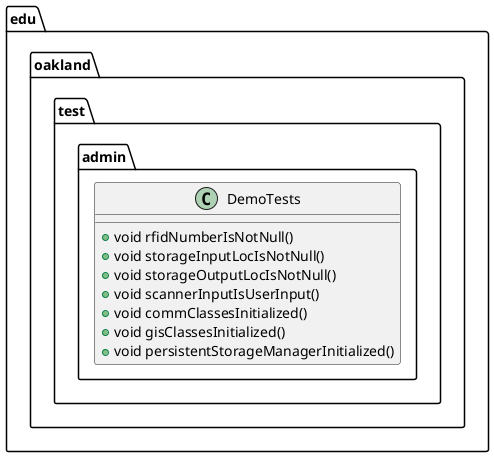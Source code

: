 @startuml DemoTests

package edu.oakland.test.admin {
    class DemoTests {
        + void rfidNumberIsNotNull()
        + void storageInputLocIsNotNull()
        + void storageOutputLocIsNotNull()
        + void scannerInputIsUserInput()
        + void commClassesInitialized()
        + void gisClassesInitialized()
        + void persistentStorageManagerInitialized()
    }
}

@enduml